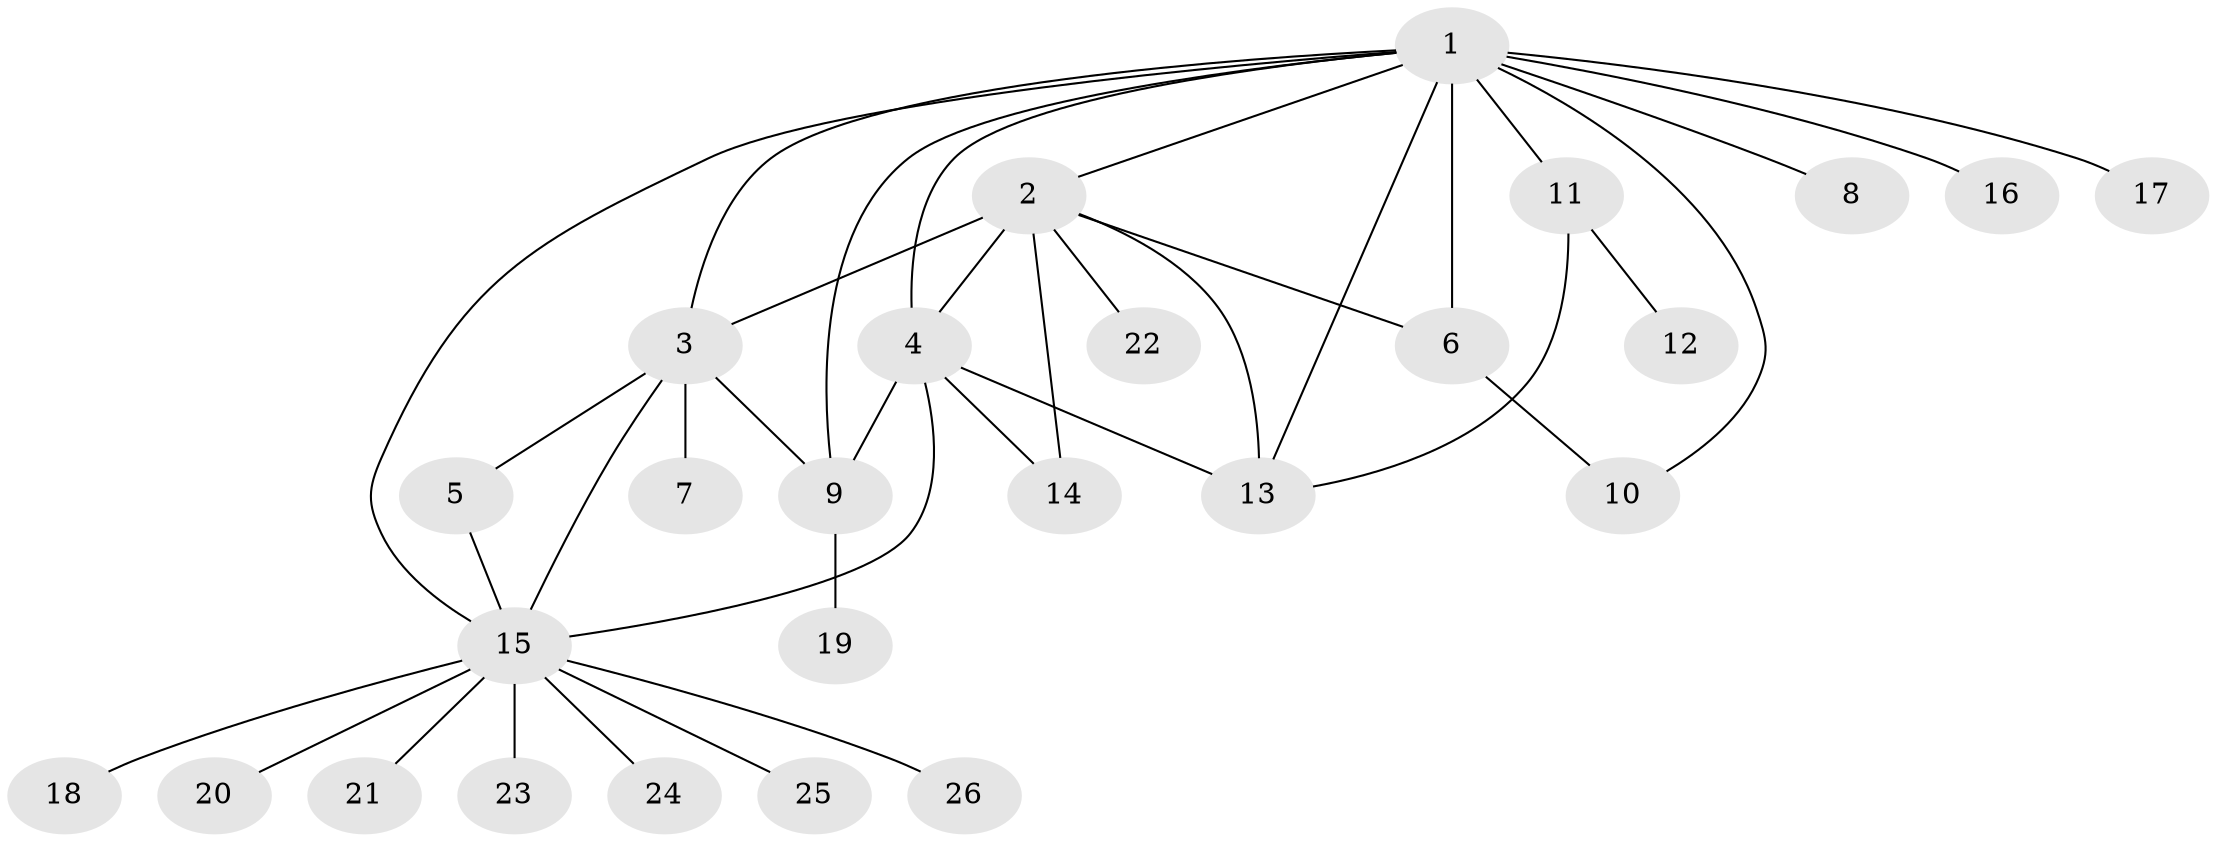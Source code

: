 // original degree distribution, {14: 0.0196078431372549, 12: 0.0196078431372549, 2: 0.3137254901960784, 9: 0.0196078431372549, 5: 0.0196078431372549, 3: 0.0784313725490196, 4: 0.0784313725490196, 1: 0.4117647058823529, 6: 0.0196078431372549, 13: 0.0196078431372549}
// Generated by graph-tools (version 1.1) at 2025/50/03/04/25 22:50:15]
// undirected, 26 vertices, 38 edges
graph export_dot {
  node [color=gray90,style=filled];
  1;
  2;
  3;
  4;
  5;
  6;
  7;
  8;
  9;
  10;
  11;
  12;
  13;
  14;
  15;
  16;
  17;
  18;
  19;
  20;
  21;
  22;
  23;
  24;
  25;
  26;
  1 -- 2 [weight=1.0];
  1 -- 3 [weight=1.0];
  1 -- 4 [weight=1.0];
  1 -- 6 [weight=1.0];
  1 -- 8 [weight=1.0];
  1 -- 9 [weight=1.0];
  1 -- 10 [weight=1.0];
  1 -- 11 [weight=2.0];
  1 -- 13 [weight=1.0];
  1 -- 15 [weight=1.0];
  1 -- 16 [weight=1.0];
  1 -- 17 [weight=1.0];
  2 -- 3 [weight=2.0];
  2 -- 4 [weight=2.0];
  2 -- 6 [weight=1.0];
  2 -- 13 [weight=1.0];
  2 -- 14 [weight=1.0];
  2 -- 22 [weight=1.0];
  3 -- 5 [weight=1.0];
  3 -- 7 [weight=2.0];
  3 -- 9 [weight=1.0];
  3 -- 15 [weight=1.0];
  4 -- 9 [weight=1.0];
  4 -- 13 [weight=2.0];
  4 -- 14 [weight=1.0];
  4 -- 15 [weight=1.0];
  5 -- 15 [weight=1.0];
  6 -- 10 [weight=1.0];
  9 -- 19 [weight=5.0];
  11 -- 12 [weight=1.0];
  11 -- 13 [weight=1.0];
  15 -- 18 [weight=1.0];
  15 -- 20 [weight=1.0];
  15 -- 21 [weight=1.0];
  15 -- 23 [weight=1.0];
  15 -- 24 [weight=1.0];
  15 -- 25 [weight=1.0];
  15 -- 26 [weight=1.0];
}

